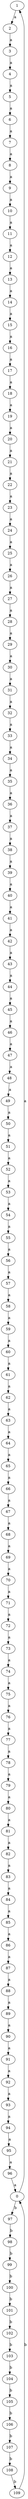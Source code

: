 digraph  {
1;
2;
3;
4;
5;
6;
7;
8;
9;
10;
11;
12;
13;
14;
15;
16;
17;
18;
19;
20;
21;
22;
23;
24;
25;
26;
27;
28;
29;
30;
31;
32;
33;
34;
35;
36;
37;
38;
39;
40;
41;
42;
43;
44;
45;
46;
47;
48;
49;
50;
51;
52;
53;
54;
55;
56;
57;
58;
59;
60;
61;
62;
63;
64;
65;
66;
67;
68;
69;
70;
71;
72;
73;
74;
75;
76;
77;
78;
79;
80;
81;
82;
83;
84;
85;
86;
87;
88;
89;
90;
91;
92;
93;
94;
95;
96;
0;
97;
98;
99;
100;
101;
102;
103;
104;
105;
106;
107;
108;
109;
1 -> 2  [key=0, label=a];
2 -> 3  [key=0, label=a];
3 -> 4  [key=0, label=a];
4 -> 5  [key=0, label=a];
5 -> 6  [key=0, label=a];
6 -> 7  [key=0, label=a];
7 -> 8  [key=0, label=a];
8 -> 9  [key=0, label=a];
9 -> 10  [key=0, label=a];
10 -> 11  [key=0, label=a];
11 -> 12  [key=0, label=a];
12 -> 13  [key=0, label=a];
13 -> 14  [key=0, label=a];
14 -> 15  [key=0, label=a];
15 -> 16  [key=0, label=a];
16 -> 17  [key=0, label=a];
17 -> 18  [key=0, label=a];
18 -> 19  [key=0, label=a];
19 -> 20  [key=0, label=a];
20 -> 21  [key=0, label=a];
21 -> 22  [key=0, label=a];
22 -> 23  [key=0, label=a];
23 -> 24  [key=0, label=a];
24 -> 25  [key=0, label=a];
25 -> 26  [key=0, label=a];
26 -> 27  [key=0, label=a];
27 -> 28  [key=0, label=a];
28 -> 29  [key=0, label=a];
29 -> 30  [key=0, label=a];
30 -> 31  [key=0, label=a];
31 -> 32  [key=0, label=a];
32 -> 33  [key=0, label=a];
33 -> 34  [key=0, label=a];
34 -> 35  [key=0, label=a];
35 -> 36  [key=0, label=a];
36 -> 37  [key=0, label=a];
37 -> 38  [key=0, label=a];
38 -> 39  [key=0, label=a];
39 -> 40  [key=0, label=a];
40 -> 41  [key=0, label=a];
41 -> 42  [key=0, label=a];
42 -> 43  [key=0, label=a];
43 -> 44  [key=0, label=a];
44 -> 45  [key=0, label=a];
45 -> 46  [key=0, label=a];
46 -> 47  [key=0, label=a];
47 -> 48  [key=0, label=a];
48 -> 49  [key=0, label=a];
49 -> 50  [key=0, label=a];
50 -> 51  [key=0, label=a];
51 -> 52  [key=0, label=a];
52 -> 53  [key=0, label=a];
53 -> 54  [key=0, label=a];
54 -> 55  [key=0, label=a];
55 -> 56  [key=0, label=a];
56 -> 57  [key=0, label=a];
57 -> 58  [key=0, label=a];
58 -> 59  [key=0, label=a];
59 -> 60  [key=0, label=a];
60 -> 61  [key=0, label=a];
61 -> 62  [key=0, label=a];
62 -> 63  [key=0, label=a];
63 -> 64  [key=0, label=a];
64 -> 65  [key=0, label=a];
65 -> 66  [key=0, label=a];
66 -> 67  [key=0, label=a];
67 -> 68  [key=0, label=a];
68 -> 69  [key=0, label=a];
69 -> 70  [key=0, label=a];
70 -> 71  [key=0, label=a];
71 -> 72  [key=0, label=a];
72 -> 73  [key=0, label=a];
73 -> 74  [key=0, label=a];
74 -> 75  [key=0, label=a];
75 -> 76  [key=0, label=a];
76 -> 77  [key=0, label=a];
77 -> 78  [key=0, label=a];
78 -> 79  [key=0, label=a];
79 -> 80  [key=0, label=a];
80 -> 81  [key=0, label=a];
81 -> 82  [key=0, label=a];
82 -> 83  [key=0, label=a];
83 -> 84  [key=0, label=a];
84 -> 85  [key=0, label=a];
85 -> 86  [key=0, label=a];
86 -> 87  [key=0, label=a];
87 -> 88  [key=0, label=a];
88 -> 89  [key=0, label=a];
89 -> 90  [key=0, label=a];
90 -> 91  [key=0, label=a];
91 -> 92  [key=0, label=a];
92 -> 93  [key=0, label=a];
93 -> 94  [key=0, label=a];
94 -> 95  [key=0, label=a];
95 -> 96  [key=0, label=a];
96 -> 0  [key=0, label=a];
0 -> 1  [key=0, label=a];
0 -> 97  [key=0, label=b];
97 -> 98  [key=0, label=b];
98 -> 99  [key=0, label=b];
99 -> 100  [key=0, label=b];
100 -> 101  [key=0, label=b];
101 -> 102  [key=0, label=b];
102 -> 103  [key=0, label=b];
103 -> 104  [key=0, label=b];
104 -> 105  [key=0, label=b];
105 -> 106  [key=0, label=b];
106 -> 107  [key=0, label=b];
107 -> 108  [key=0, label=b];
108 -> 109  [key=0, label=b];
109 -> 0  [key=0, label=b];
}
